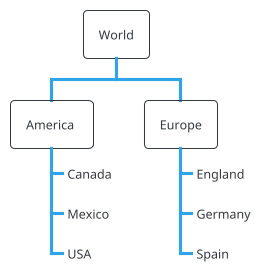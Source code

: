 ' Do not edit
' Theme Gallery
' autogenerated by script
'
@startwbs
!theme cerulean-outline
* World
** America 
***_ Canada 
***_ Mexico
***_ USA
** Europe
***_  England
***_  Germany
***_  Spain
@endwbs
